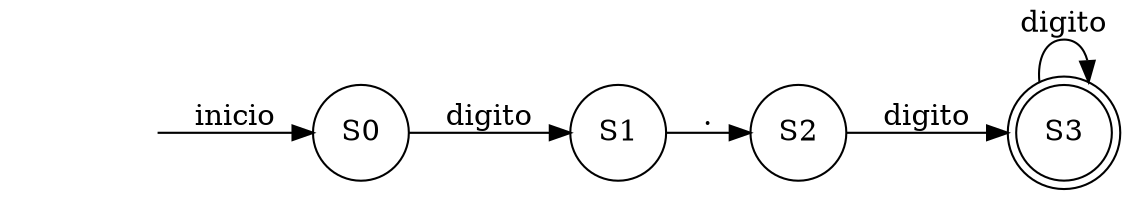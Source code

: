 digraph G{
rankdir = LR;
inicio[style="invis"];inicio->S0 [label="inicio"];
S0[label="S0"shape=circle];
S0 -> S1[label="digito"]
S1[label="S1"shape=circle];
S1 -> S2[label="."]
S2[label="S2"shape=circle];
S2 -> S3[label="digito"]
S3[label="S3"shape=doublecircle];
S3 -> S3[label="digito"]
}